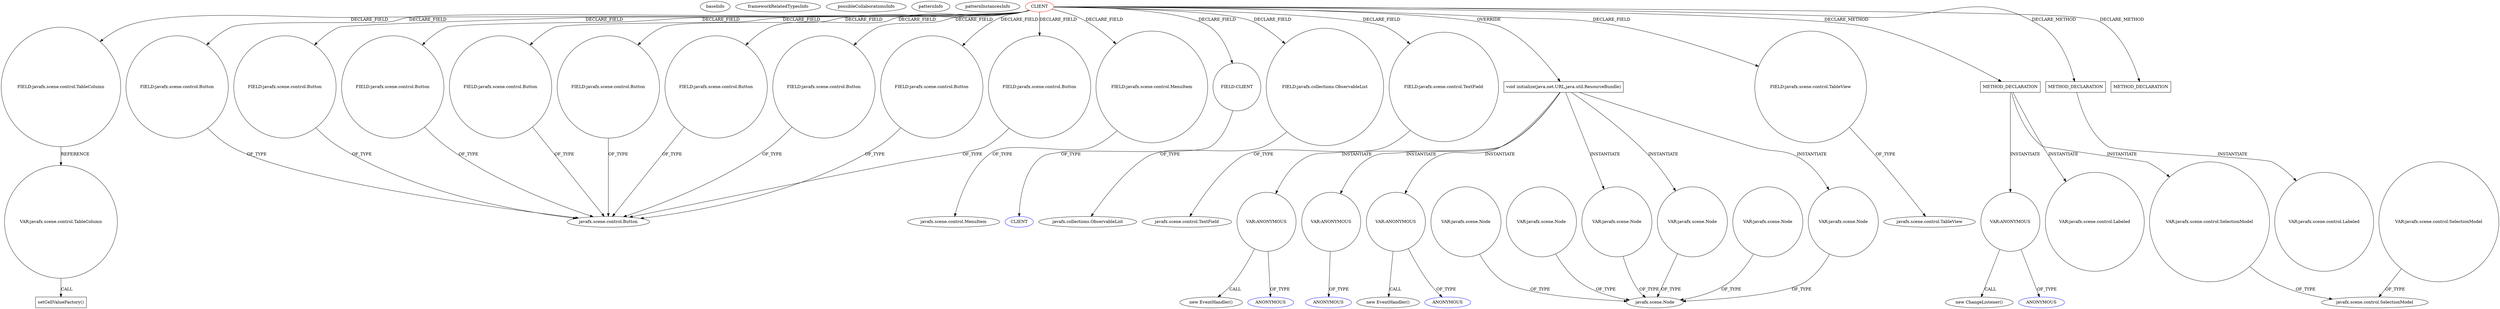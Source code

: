 digraph {
baseInfo[graphId=389,category="pattern",isAnonymous=false,possibleRelation=false]
frameworkRelatedTypesInfo[]
possibleCollaborationsInfo[]
patternInfo[frequency=2.0,patternRootClient=0]
patternInstancesInfo[0="hock323-eventManager~/hock323-eventManager/EventManager-master/src/eventManager/controller/pokerTournament/TournamentController.java~TournamentController~3009",1="bianconejo-CEFX~/bianconejo-CEFX/CEFX-master/src/cefx/CEPrincipalController.java~CEPrincipalController~2114"]
31[label="FIELD:javafx.scene.control.TableColumn",vertexType="FIELD_DECLARATION",isFrameworkType=false,shape=circle]
0[label="CLIENT",vertexType="ROOT_CLIENT_CLASS_DECLARATION",isFrameworkType=false,color=red]
15[label="FIELD:javafx.scene.control.Button",vertexType="FIELD_DECLARATION",isFrameworkType=false,shape=circle]
11[label="FIELD:javafx.scene.control.Button",vertexType="FIELD_DECLARATION",isFrameworkType=false,shape=circle]
19[label="FIELD:javafx.scene.control.Button",vertexType="FIELD_DECLARATION",isFrameworkType=false,shape=circle]
25[label="FIELD:javafx.scene.control.Button",vertexType="FIELD_DECLARATION",isFrameworkType=false,shape=circle]
13[label="FIELD:javafx.scene.control.Button",vertexType="FIELD_DECLARATION",isFrameworkType=false,shape=circle]
23[label="FIELD:javafx.scene.control.Button",vertexType="FIELD_DECLARATION",isFrameworkType=false,shape=circle]
17[label="FIELD:javafx.scene.control.Button",vertexType="FIELD_DECLARATION",isFrameworkType=false,shape=circle]
21[label="FIELD:javafx.scene.control.Button",vertexType="FIELD_DECLARATION",isFrameworkType=false,shape=circle]
9[label="FIELD:javafx.scene.control.Button",vertexType="FIELD_DECLARATION",isFrameworkType=false,shape=circle]
37[label="FIELD:javafx.scene.control.MenuItem",vertexType="FIELD_DECLARATION",isFrameworkType=false,shape=circle]
6[label="FIELD:CLIENT",vertexType="FIELD_DECLARATION",isFrameworkType=false,shape=circle]
53[label="FIELD:javafx.collections.ObservableList",vertexType="FIELD_DECLARATION",isFrameworkType=false,shape=circle]
5[label="javafx.collections.ObservableList",vertexType="FRAMEWORK_INTERFACE_TYPE",isFrameworkType=false]
3[label="javafx.scene.control.MenuItem",vertexType="FRAMEWORK_CLASS_TYPE",isFrameworkType=false]
61[label="void initialize(java.net.URL,java.util.ResourceBundle)",vertexType="OVERRIDING_METHOD_DECLARATION",isFrameworkType=false,shape=box]
10[label="javafx.scene.control.Button",vertexType="FRAMEWORK_CLASS_TYPE",isFrameworkType=false]
51[label="FIELD:javafx.scene.control.TextField",vertexType="FIELD_DECLARATION",isFrameworkType=false,shape=circle]
7[label="CLIENT",vertexType="REFERENCE_CLIENT_CLASS_DECLARATION",isFrameworkType=false,color=blue]
85[label="VAR:javafx.scene.Node",vertexType="VARIABLE_EXPRESION",isFrameworkType=false,shape=circle]
64[label="javafx.scene.Node",vertexType="FRAMEWORK_CLASS_TYPE",isFrameworkType=false]
679[label="VAR:javafx.scene.Node",vertexType="VARIABLE_EXPRESION",isFrameworkType=false,shape=circle]
78[label="VAR:ANONYMOUS",vertexType="VARIABLE_EXPRESION",isFrameworkType=false,shape=circle]
66[label="VAR:ANONYMOUS",vertexType="VARIABLE_EXPRESION",isFrameworkType=false,shape=circle]
89[label="VAR:ANONYMOUS",vertexType="VARIABLE_EXPRESION",isFrameworkType=false,shape=circle]
52[label="javafx.scene.control.TextField",vertexType="FRAMEWORK_CLASS_TYPE",isFrameworkType=false]
67[label="ANONYMOUS",vertexType="REFERENCE_ANONYMOUS_DECLARATION",isFrameworkType=false,color=blue]
43[label="FIELD:javafx.scene.control.TableView",vertexType="FIELD_DECLARATION",isFrameworkType=false,shape=circle]
405[label="VAR:javafx.scene.control.TableColumn",vertexType="VARIABLE_EXPRESION",isFrameworkType=false,shape=circle]
1297[label="METHOD_DECLARATION",vertexType="CLIENT_METHOD_DECLARATION",isFrameworkType=false,shape=box]
1301[label="VAR:javafx.scene.control.SelectionModel",vertexType="VARIABLE_EXPRESION",isFrameworkType=false,shape=circle]
1308[label="VAR:ANONYMOUS",vertexType="VARIABLE_EXPRESION",isFrameworkType=false,shape=circle]
702[label="METHOD_DECLARATION",vertexType="CLIENT_METHOD_DECLARATION",isFrameworkType=false,shape=box]
1365[label="VAR:javafx.scene.control.Labeled",vertexType="VARIABLE_EXPRESION",isFrameworkType=false,shape=circle]
382[label="METHOD_DECLARATION",vertexType="CLIENT_METHOD_DECLARATION",isFrameworkType=false,shape=box]
770[label="VAR:javafx.scene.control.Labeled",vertexType="VARIABLE_EXPRESION",isFrameworkType=false,shape=circle]
1309[label="ANONYMOUS",vertexType="REFERENCE_ANONYMOUS_DECLARATION",isFrameworkType=false,color=blue]
79[label="ANONYMOUS",vertexType="REFERENCE_ANONYMOUS_DECLARATION",isFrameworkType=false,color=blue]
90[label="ANONYMOUS",vertexType="REFERENCE_ANONYMOUS_DECLARATION",isFrameworkType=false,color=blue]
77[label="new EventHandler()",vertexType="CONSTRUCTOR_CALL",isFrameworkType=false]
88[label="new EventHandler()",vertexType="CONSTRUCTOR_CALL",isFrameworkType=false]
44[label="javafx.scene.control.TableView",vertexType="FRAMEWORK_CLASS_TYPE",isFrameworkType=false]
669[label="javafx.scene.control.SelectionModel",vertexType="FRAMEWORK_CLASS_TYPE",isFrameworkType=false]
667[label="VAR:javafx.scene.control.SelectionModel",vertexType="VARIABLE_EXPRESION",isFrameworkType=false,shape=circle]
1307[label="new ChangeListener()",vertexType="CONSTRUCTOR_CALL",isFrameworkType=false]
410[label="setCellValueFactory()",vertexType="INSIDE_CALL",isFrameworkType=false,shape=box]
691[label="VAR:javafx.scene.Node",vertexType="VARIABLE_EXPRESION",isFrameworkType=false,shape=circle]
62[label="VAR:javafx.scene.Node",vertexType="VARIABLE_EXPRESION",isFrameworkType=false,shape=circle]
74[label="VAR:javafx.scene.Node",vertexType="VARIABLE_EXPRESION",isFrameworkType=false,shape=circle]
676[label="VAR:javafx.scene.Node",vertexType="VARIABLE_EXPRESION",isFrameworkType=false,shape=circle]
691->64[label="OF_TYPE"]
1301->669[label="OF_TYPE"]
0->15[label="DECLARE_FIELD"]
11->10[label="OF_TYPE"]
61->62[label="INSTANTIATE"]
89->90[label="OF_TYPE"]
1297->1365[label="INSTANTIATE"]
0->51[label="DECLARE_FIELD"]
53->5[label="OF_TYPE"]
0->11[label="DECLARE_FIELD"]
61->66[label="INSTANTIATE"]
0->43[label="DECLARE_FIELD"]
15->10[label="OF_TYPE"]
78->79[label="OF_TYPE"]
0->13[label="DECLARE_FIELD"]
85->64[label="OF_TYPE"]
0->6[label="DECLARE_FIELD"]
19->10[label="OF_TYPE"]
61->85[label="INSTANTIATE"]
74->64[label="OF_TYPE"]
6->7[label="OF_TYPE"]
21->10[label="OF_TYPE"]
0->19[label="DECLARE_FIELD"]
0->702[label="DECLARE_METHOD"]
0->25[label="DECLARE_FIELD"]
1308->1307[label="CALL"]
61->74[label="INSTANTIATE"]
0->37[label="DECLARE_FIELD"]
51->52[label="OF_TYPE"]
37->3[label="OF_TYPE"]
1308->1309[label="OF_TYPE"]
89->88[label="CALL"]
0->31[label="DECLARE_FIELD"]
1297->1301[label="INSTANTIATE"]
25->10[label="OF_TYPE"]
13->10[label="OF_TYPE"]
0->1297[label="DECLARE_METHOD"]
9->10[label="OF_TYPE"]
679->64[label="OF_TYPE"]
62->64[label="OF_TYPE"]
61->78[label="INSTANTIATE"]
61->89[label="INSTANTIATE"]
78->77[label="CALL"]
17->10[label="OF_TYPE"]
702->770[label="INSTANTIATE"]
676->64[label="OF_TYPE"]
667->669[label="OF_TYPE"]
0->61[label="OVERRIDE"]
23->10[label="OF_TYPE"]
1297->1308[label="INSTANTIATE"]
0->17[label="DECLARE_FIELD"]
405->410[label="CALL"]
43->44[label="OF_TYPE"]
0->23[label="DECLARE_FIELD"]
0->9[label="DECLARE_FIELD"]
66->67[label="OF_TYPE"]
0->53[label="DECLARE_FIELD"]
0->21[label="DECLARE_FIELD"]
0->382[label="DECLARE_METHOD"]
31->405[label="REFERENCE"]
}
